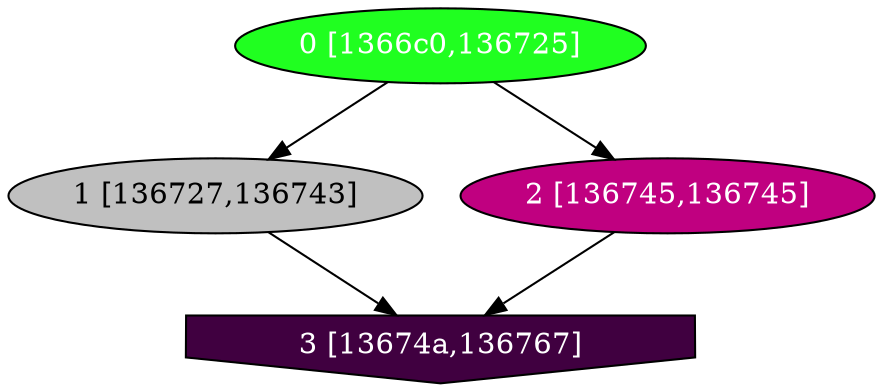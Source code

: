 diGraph libnss3{
	libnss3_0  [style=filled fillcolor="#20FF20" fontcolor="#ffffff" shape=oval label="0 [1366c0,136725]"]
	libnss3_1  [style=filled fillcolor="#C0C0C0" fontcolor="#000000" shape=oval label="1 [136727,136743]"]
	libnss3_2  [style=filled fillcolor="#C00080" fontcolor="#ffffff" shape=oval label="2 [136745,136745]"]
	libnss3_3  [style=filled fillcolor="#400040" fontcolor="#ffffff" shape=invhouse label="3 [13674a,136767]"]

	libnss3_0 -> libnss3_1
	libnss3_0 -> libnss3_2
	libnss3_1 -> libnss3_3
	libnss3_2 -> libnss3_3
}